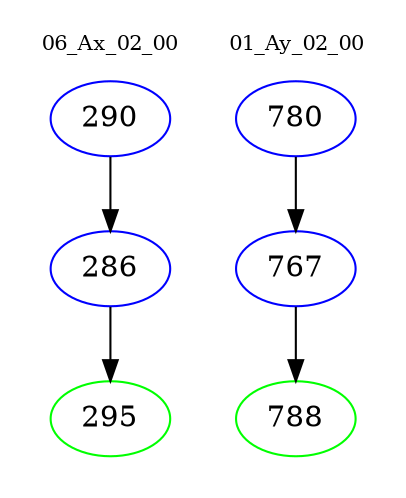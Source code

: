 digraph{
subgraph cluster_0 {
color = white
label = "06_Ax_02_00";
fontsize=10;
T0_290 [label="290", color="blue"]
T0_290 -> T0_286 [color="black"]
T0_286 [label="286", color="blue"]
T0_286 -> T0_295 [color="black"]
T0_295 [label="295", color="green"]
}
subgraph cluster_1 {
color = white
label = "01_Ay_02_00";
fontsize=10;
T1_780 [label="780", color="blue"]
T1_780 -> T1_767 [color="black"]
T1_767 [label="767", color="blue"]
T1_767 -> T1_788 [color="black"]
T1_788 [label="788", color="green"]
}
}
